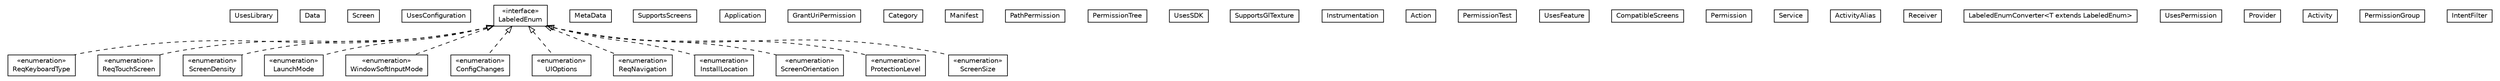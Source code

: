 #!/usr/local/bin/dot
#
# Class diagram 
# Generated by UMLGraph version 5.1 (http://www.umlgraph.org/)
#

digraph G {
	edge [fontname="Helvetica",fontsize=10,labelfontname="Helvetica",labelfontsize=10];
	node [fontname="Helvetica",fontsize=10,shape=plaintext];
	nodesep=0.25;
	ranksep=0.5;
	// org.androidtransfuse.model.manifest.UsesLibrary
	c264 [label=<<table title="org.androidtransfuse.model.manifest.UsesLibrary" border="0" cellborder="1" cellspacing="0" cellpadding="2" port="p" href="./UsesLibrary.html">
		<tr><td><table border="0" cellspacing="0" cellpadding="1">
<tr><td align="center" balign="center"> UsesLibrary </td></tr>
		</table></td></tr>
		</table>>, fontname="Helvetica", fontcolor="black", fontsize=10.0];
	// org.androidtransfuse.model.manifest.Data
	c265 [label=<<table title="org.androidtransfuse.model.manifest.Data" border="0" cellborder="1" cellspacing="0" cellpadding="2" port="p" href="./Data.html">
		<tr><td><table border="0" cellspacing="0" cellpadding="1">
<tr><td align="center" balign="center"> Data </td></tr>
		</table></td></tr>
		</table>>, fontname="Helvetica", fontcolor="black", fontsize=10.0];
	// org.androidtransfuse.model.manifest.Screen
	c266 [label=<<table title="org.androidtransfuse.model.manifest.Screen" border="0" cellborder="1" cellspacing="0" cellpadding="2" port="p" href="./Screen.html">
		<tr><td><table border="0" cellspacing="0" cellpadding="1">
<tr><td align="center" balign="center"> Screen </td></tr>
		</table></td></tr>
		</table>>, fontname="Helvetica", fontcolor="black", fontsize=10.0];
	// org.androidtransfuse.model.manifest.UsesConfiguration
	c267 [label=<<table title="org.androidtransfuse.model.manifest.UsesConfiguration" border="0" cellborder="1" cellspacing="0" cellpadding="2" port="p" href="./UsesConfiguration.html">
		<tr><td><table border="0" cellspacing="0" cellpadding="1">
<tr><td align="center" balign="center"> UsesConfiguration </td></tr>
		</table></td></tr>
		</table>>, fontname="Helvetica", fontcolor="black", fontsize=10.0];
	// org.androidtransfuse.model.manifest.ReqKeyboardType
	c268 [label=<<table title="org.androidtransfuse.model.manifest.ReqKeyboardType" border="0" cellborder="1" cellspacing="0" cellpadding="2" port="p" href="./ReqKeyboardType.html">
		<tr><td><table border="0" cellspacing="0" cellpadding="1">
<tr><td align="center" balign="center"> &#171;enumeration&#187; </td></tr>
<tr><td align="center" balign="center"> ReqKeyboardType </td></tr>
		</table></td></tr>
		</table>>, fontname="Helvetica", fontcolor="black", fontsize=10.0];
	// org.androidtransfuse.model.manifest.MetaData
	c269 [label=<<table title="org.androidtransfuse.model.manifest.MetaData" border="0" cellborder="1" cellspacing="0" cellpadding="2" port="p" href="./MetaData.html">
		<tr><td><table border="0" cellspacing="0" cellpadding="1">
<tr><td align="center" balign="center"> MetaData </td></tr>
		</table></td></tr>
		</table>>, fontname="Helvetica", fontcolor="black", fontsize=10.0];
	// org.androidtransfuse.model.manifest.SupportsScreens
	c270 [label=<<table title="org.androidtransfuse.model.manifest.SupportsScreens" border="0" cellborder="1" cellspacing="0" cellpadding="2" port="p" href="./SupportsScreens.html">
		<tr><td><table border="0" cellspacing="0" cellpadding="1">
<tr><td align="center" balign="center"> SupportsScreens </td></tr>
		</table></td></tr>
		</table>>, fontname="Helvetica", fontcolor="black", fontsize=10.0];
	// org.androidtransfuse.model.manifest.LabeledEnum
	c271 [label=<<table title="org.androidtransfuse.model.manifest.LabeledEnum" border="0" cellborder="1" cellspacing="0" cellpadding="2" port="p" href="./LabeledEnum.html">
		<tr><td><table border="0" cellspacing="0" cellpadding="1">
<tr><td align="center" balign="center"> &#171;interface&#187; </td></tr>
<tr><td align="center" balign="center"> LabeledEnum </td></tr>
		</table></td></tr>
		</table>>, fontname="Helvetica", fontcolor="black", fontsize=10.0];
	// org.androidtransfuse.model.manifest.Application
	c272 [label=<<table title="org.androidtransfuse.model.manifest.Application" border="0" cellborder="1" cellspacing="0" cellpadding="2" port="p" href="./Application.html">
		<tr><td><table border="0" cellspacing="0" cellpadding="1">
<tr><td align="center" balign="center"> Application </td></tr>
		</table></td></tr>
		</table>>, fontname="Helvetica", fontcolor="black", fontsize=10.0];
	// org.androidtransfuse.model.manifest.ReqTouchScreen
	c273 [label=<<table title="org.androidtransfuse.model.manifest.ReqTouchScreen" border="0" cellborder="1" cellspacing="0" cellpadding="2" port="p" href="./ReqTouchScreen.html">
		<tr><td><table border="0" cellspacing="0" cellpadding="1">
<tr><td align="center" balign="center"> &#171;enumeration&#187; </td></tr>
<tr><td align="center" balign="center"> ReqTouchScreen </td></tr>
		</table></td></tr>
		</table>>, fontname="Helvetica", fontcolor="black", fontsize=10.0];
	// org.androidtransfuse.model.manifest.GrantUriPermission
	c274 [label=<<table title="org.androidtransfuse.model.manifest.GrantUriPermission" border="0" cellborder="1" cellspacing="0" cellpadding="2" port="p" href="./GrantUriPermission.html">
		<tr><td><table border="0" cellspacing="0" cellpadding="1">
<tr><td align="center" balign="center"> GrantUriPermission </td></tr>
		</table></td></tr>
		</table>>, fontname="Helvetica", fontcolor="black", fontsize=10.0];
	// org.androidtransfuse.model.manifest.Category
	c275 [label=<<table title="org.androidtransfuse.model.manifest.Category" border="0" cellborder="1" cellspacing="0" cellpadding="2" port="p" href="./Category.html">
		<tr><td><table border="0" cellspacing="0" cellpadding="1">
<tr><td align="center" balign="center"> Category </td></tr>
		</table></td></tr>
		</table>>, fontname="Helvetica", fontcolor="black", fontsize=10.0];
	// org.androidtransfuse.model.manifest.Manifest
	c276 [label=<<table title="org.androidtransfuse.model.manifest.Manifest" border="0" cellborder="1" cellspacing="0" cellpadding="2" port="p" href="./Manifest.html">
		<tr><td><table border="0" cellspacing="0" cellpadding="1">
<tr><td align="center" balign="center"> Manifest </td></tr>
		</table></td></tr>
		</table>>, fontname="Helvetica", fontcolor="black", fontsize=10.0];
	// org.androidtransfuse.model.manifest.PathPermission
	c277 [label=<<table title="org.androidtransfuse.model.manifest.PathPermission" border="0" cellborder="1" cellspacing="0" cellpadding="2" port="p" href="./PathPermission.html">
		<tr><td><table border="0" cellspacing="0" cellpadding="1">
<tr><td align="center" balign="center"> PathPermission </td></tr>
		</table></td></tr>
		</table>>, fontname="Helvetica", fontcolor="black", fontsize=10.0];
	// org.androidtransfuse.model.manifest.PermissionTree
	c278 [label=<<table title="org.androidtransfuse.model.manifest.PermissionTree" border="0" cellborder="1" cellspacing="0" cellpadding="2" port="p" href="./PermissionTree.html">
		<tr><td><table border="0" cellspacing="0" cellpadding="1">
<tr><td align="center" balign="center"> PermissionTree </td></tr>
		</table></td></tr>
		</table>>, fontname="Helvetica", fontcolor="black", fontsize=10.0];
	// org.androidtransfuse.model.manifest.UsesSDK
	c279 [label=<<table title="org.androidtransfuse.model.manifest.UsesSDK" border="0" cellborder="1" cellspacing="0" cellpadding="2" port="p" href="./UsesSDK.html">
		<tr><td><table border="0" cellspacing="0" cellpadding="1">
<tr><td align="center" balign="center"> UsesSDK </td></tr>
		</table></td></tr>
		</table>>, fontname="Helvetica", fontcolor="black", fontsize=10.0];
	// org.androidtransfuse.model.manifest.ScreenDensity
	c280 [label=<<table title="org.androidtransfuse.model.manifest.ScreenDensity" border="0" cellborder="1" cellspacing="0" cellpadding="2" port="p" href="./ScreenDensity.html">
		<tr><td><table border="0" cellspacing="0" cellpadding="1">
<tr><td align="center" balign="center"> &#171;enumeration&#187; </td></tr>
<tr><td align="center" balign="center"> ScreenDensity </td></tr>
		</table></td></tr>
		</table>>, fontname="Helvetica", fontcolor="black", fontsize=10.0];
	// org.androidtransfuse.model.manifest.LaunchMode
	c281 [label=<<table title="org.androidtransfuse.model.manifest.LaunchMode" border="0" cellborder="1" cellspacing="0" cellpadding="2" port="p" href="./LaunchMode.html">
		<tr><td><table border="0" cellspacing="0" cellpadding="1">
<tr><td align="center" balign="center"> &#171;enumeration&#187; </td></tr>
<tr><td align="center" balign="center"> LaunchMode </td></tr>
		</table></td></tr>
		</table>>, fontname="Helvetica", fontcolor="black", fontsize=10.0];
	// org.androidtransfuse.model.manifest.WindowSoftInputMode
	c282 [label=<<table title="org.androidtransfuse.model.manifest.WindowSoftInputMode" border="0" cellborder="1" cellspacing="0" cellpadding="2" port="p" href="./WindowSoftInputMode.html">
		<tr><td><table border="0" cellspacing="0" cellpadding="1">
<tr><td align="center" balign="center"> &#171;enumeration&#187; </td></tr>
<tr><td align="center" balign="center"> WindowSoftInputMode </td></tr>
		</table></td></tr>
		</table>>, fontname="Helvetica", fontcolor="black", fontsize=10.0];
	// org.androidtransfuse.model.manifest.SupportsGlTexture
	c283 [label=<<table title="org.androidtransfuse.model.manifest.SupportsGlTexture" border="0" cellborder="1" cellspacing="0" cellpadding="2" port="p" href="./SupportsGlTexture.html">
		<tr><td><table border="0" cellspacing="0" cellpadding="1">
<tr><td align="center" balign="center"> SupportsGlTexture </td></tr>
		</table></td></tr>
		</table>>, fontname="Helvetica", fontcolor="black", fontsize=10.0];
	// org.androidtransfuse.model.manifest.Instrumentation
	c284 [label=<<table title="org.androidtransfuse.model.manifest.Instrumentation" border="0" cellborder="1" cellspacing="0" cellpadding="2" port="p" href="./Instrumentation.html">
		<tr><td><table border="0" cellspacing="0" cellpadding="1">
<tr><td align="center" balign="center"> Instrumentation </td></tr>
		</table></td></tr>
		</table>>, fontname="Helvetica", fontcolor="black", fontsize=10.0];
	// org.androidtransfuse.model.manifest.Action
	c285 [label=<<table title="org.androidtransfuse.model.manifest.Action" border="0" cellborder="1" cellspacing="0" cellpadding="2" port="p" href="./Action.html">
		<tr><td><table border="0" cellspacing="0" cellpadding="1">
<tr><td align="center" balign="center"> Action </td></tr>
		</table></td></tr>
		</table>>, fontname="Helvetica", fontcolor="black", fontsize=10.0];
	// org.androidtransfuse.model.manifest.ConfigChanges
	c286 [label=<<table title="org.androidtransfuse.model.manifest.ConfigChanges" border="0" cellborder="1" cellspacing="0" cellpadding="2" port="p" href="./ConfigChanges.html">
		<tr><td><table border="0" cellspacing="0" cellpadding="1">
<tr><td align="center" balign="center"> &#171;enumeration&#187; </td></tr>
<tr><td align="center" balign="center"> ConfigChanges </td></tr>
		</table></td></tr>
		</table>>, fontname="Helvetica", fontcolor="black", fontsize=10.0];
	// org.androidtransfuse.model.manifest.UIOptions
	c287 [label=<<table title="org.androidtransfuse.model.manifest.UIOptions" border="0" cellborder="1" cellspacing="0" cellpadding="2" port="p" href="./UIOptions.html">
		<tr><td><table border="0" cellspacing="0" cellpadding="1">
<tr><td align="center" balign="center"> &#171;enumeration&#187; </td></tr>
<tr><td align="center" balign="center"> UIOptions </td></tr>
		</table></td></tr>
		</table>>, fontname="Helvetica", fontcolor="black", fontsize=10.0];
	// org.androidtransfuse.model.manifest.PermissionTest
	c288 [label=<<table title="org.androidtransfuse.model.manifest.PermissionTest" border="0" cellborder="1" cellspacing="0" cellpadding="2" port="p" href="./PermissionTest.html">
		<tr><td><table border="0" cellspacing="0" cellpadding="1">
<tr><td align="center" balign="center"> PermissionTest </td></tr>
		</table></td></tr>
		</table>>, fontname="Helvetica", fontcolor="black", fontsize=10.0];
	// org.androidtransfuse.model.manifest.UsesFeature
	c289 [label=<<table title="org.androidtransfuse.model.manifest.UsesFeature" border="0" cellborder="1" cellspacing="0" cellpadding="2" port="p" href="./UsesFeature.html">
		<tr><td><table border="0" cellspacing="0" cellpadding="1">
<tr><td align="center" balign="center"> UsesFeature </td></tr>
		</table></td></tr>
		</table>>, fontname="Helvetica", fontcolor="black", fontsize=10.0];
	// org.androidtransfuse.model.manifest.CompatibleScreens
	c290 [label=<<table title="org.androidtransfuse.model.manifest.CompatibleScreens" border="0" cellborder="1" cellspacing="0" cellpadding="2" port="p" href="./CompatibleScreens.html">
		<tr><td><table border="0" cellspacing="0" cellpadding="1">
<tr><td align="center" balign="center"> CompatibleScreens </td></tr>
		</table></td></tr>
		</table>>, fontname="Helvetica", fontcolor="black", fontsize=10.0];
	// org.androidtransfuse.model.manifest.Permission
	c291 [label=<<table title="org.androidtransfuse.model.manifest.Permission" border="0" cellborder="1" cellspacing="0" cellpadding="2" port="p" href="./Permission.html">
		<tr><td><table border="0" cellspacing="0" cellpadding="1">
<tr><td align="center" balign="center"> Permission </td></tr>
		</table></td></tr>
		</table>>, fontname="Helvetica", fontcolor="black", fontsize=10.0];
	// org.androidtransfuse.model.manifest.Service
	c292 [label=<<table title="org.androidtransfuse.model.manifest.Service" border="0" cellborder="1" cellspacing="0" cellpadding="2" port="p" href="./Service.html">
		<tr><td><table border="0" cellspacing="0" cellpadding="1">
<tr><td align="center" balign="center"> Service </td></tr>
		</table></td></tr>
		</table>>, fontname="Helvetica", fontcolor="black", fontsize=10.0];
	// org.androidtransfuse.model.manifest.ReqNavigation
	c293 [label=<<table title="org.androidtransfuse.model.manifest.ReqNavigation" border="0" cellborder="1" cellspacing="0" cellpadding="2" port="p" href="./ReqNavigation.html">
		<tr><td><table border="0" cellspacing="0" cellpadding="1">
<tr><td align="center" balign="center"> &#171;enumeration&#187; </td></tr>
<tr><td align="center" balign="center"> ReqNavigation </td></tr>
		</table></td></tr>
		</table>>, fontname="Helvetica", fontcolor="black", fontsize=10.0];
	// org.androidtransfuse.model.manifest.InstallLocation
	c294 [label=<<table title="org.androidtransfuse.model.manifest.InstallLocation" border="0" cellborder="1" cellspacing="0" cellpadding="2" port="p" href="./InstallLocation.html">
		<tr><td><table border="0" cellspacing="0" cellpadding="1">
<tr><td align="center" balign="center"> &#171;enumeration&#187; </td></tr>
<tr><td align="center" balign="center"> InstallLocation </td></tr>
		</table></td></tr>
		</table>>, fontname="Helvetica", fontcolor="black", fontsize=10.0];
	// org.androidtransfuse.model.manifest.ActivityAlias
	c295 [label=<<table title="org.androidtransfuse.model.manifest.ActivityAlias" border="0" cellborder="1" cellspacing="0" cellpadding="2" port="p" href="./ActivityAlias.html">
		<tr><td><table border="0" cellspacing="0" cellpadding="1">
<tr><td align="center" balign="center"> ActivityAlias </td></tr>
		</table></td></tr>
		</table>>, fontname="Helvetica", fontcolor="black", fontsize=10.0];
	// org.androidtransfuse.model.manifest.Receiver
	c296 [label=<<table title="org.androidtransfuse.model.manifest.Receiver" border="0" cellborder="1" cellspacing="0" cellpadding="2" port="p" href="./Receiver.html">
		<tr><td><table border="0" cellspacing="0" cellpadding="1">
<tr><td align="center" balign="center"> Receiver </td></tr>
		</table></td></tr>
		</table>>, fontname="Helvetica", fontcolor="black", fontsize=10.0];
	// org.androidtransfuse.model.manifest.LabeledEnumConverter<T extends org.androidtransfuse.model.manifest.LabeledEnum>
	c297 [label=<<table title="org.androidtransfuse.model.manifest.LabeledEnumConverter" border="0" cellborder="1" cellspacing="0" cellpadding="2" port="p" href="./LabeledEnumConverter.html">
		<tr><td><table border="0" cellspacing="0" cellpadding="1">
<tr><td align="center" balign="center"> LabeledEnumConverter&lt;T extends LabeledEnum&gt; </td></tr>
		</table></td></tr>
		</table>>, fontname="Helvetica", fontcolor="black", fontsize=10.0];
	// org.androidtransfuse.model.manifest.UsesPermission
	c298 [label=<<table title="org.androidtransfuse.model.manifest.UsesPermission" border="0" cellborder="1" cellspacing="0" cellpadding="2" port="p" href="./UsesPermission.html">
		<tr><td><table border="0" cellspacing="0" cellpadding="1">
<tr><td align="center" balign="center"> UsesPermission </td></tr>
		</table></td></tr>
		</table>>, fontname="Helvetica", fontcolor="black", fontsize=10.0];
	// org.androidtransfuse.model.manifest.Provider
	c299 [label=<<table title="org.androidtransfuse.model.manifest.Provider" border="0" cellborder="1" cellspacing="0" cellpadding="2" port="p" href="./Provider.html">
		<tr><td><table border="0" cellspacing="0" cellpadding="1">
<tr><td align="center" balign="center"> Provider </td></tr>
		</table></td></tr>
		</table>>, fontname="Helvetica", fontcolor="black", fontsize=10.0];
	// org.androidtransfuse.model.manifest.ScreenOrientation
	c300 [label=<<table title="org.androidtransfuse.model.manifest.ScreenOrientation" border="0" cellborder="1" cellspacing="0" cellpadding="2" port="p" href="./ScreenOrientation.html">
		<tr><td><table border="0" cellspacing="0" cellpadding="1">
<tr><td align="center" balign="center"> &#171;enumeration&#187; </td></tr>
<tr><td align="center" balign="center"> ScreenOrientation </td></tr>
		</table></td></tr>
		</table>>, fontname="Helvetica", fontcolor="black", fontsize=10.0];
	// org.androidtransfuse.model.manifest.ProtectionLevel
	c301 [label=<<table title="org.androidtransfuse.model.manifest.ProtectionLevel" border="0" cellborder="1" cellspacing="0" cellpadding="2" port="p" href="./ProtectionLevel.html">
		<tr><td><table border="0" cellspacing="0" cellpadding="1">
<tr><td align="center" balign="center"> &#171;enumeration&#187; </td></tr>
<tr><td align="center" balign="center"> ProtectionLevel </td></tr>
		</table></td></tr>
		</table>>, fontname="Helvetica", fontcolor="black", fontsize=10.0];
	// org.androidtransfuse.model.manifest.Activity
	c302 [label=<<table title="org.androidtransfuse.model.manifest.Activity" border="0" cellborder="1" cellspacing="0" cellpadding="2" port="p" href="./Activity.html">
		<tr><td><table border="0" cellspacing="0" cellpadding="1">
<tr><td align="center" balign="center"> Activity </td></tr>
		</table></td></tr>
		</table>>, fontname="Helvetica", fontcolor="black", fontsize=10.0];
	// org.androidtransfuse.model.manifest.PermissionGroup
	c303 [label=<<table title="org.androidtransfuse.model.manifest.PermissionGroup" border="0" cellborder="1" cellspacing="0" cellpadding="2" port="p" href="./PermissionGroup.html">
		<tr><td><table border="0" cellspacing="0" cellpadding="1">
<tr><td align="center" balign="center"> PermissionGroup </td></tr>
		</table></td></tr>
		</table>>, fontname="Helvetica", fontcolor="black", fontsize=10.0];
	// org.androidtransfuse.model.manifest.IntentFilter
	c304 [label=<<table title="org.androidtransfuse.model.manifest.IntentFilter" border="0" cellborder="1" cellspacing="0" cellpadding="2" port="p" href="./IntentFilter.html">
		<tr><td><table border="0" cellspacing="0" cellpadding="1">
<tr><td align="center" balign="center"> IntentFilter </td></tr>
		</table></td></tr>
		</table>>, fontname="Helvetica", fontcolor="black", fontsize=10.0];
	// org.androidtransfuse.model.manifest.ScreenSize
	c305 [label=<<table title="org.androidtransfuse.model.manifest.ScreenSize" border="0" cellborder="1" cellspacing="0" cellpadding="2" port="p" href="./ScreenSize.html">
		<tr><td><table border="0" cellspacing="0" cellpadding="1">
<tr><td align="center" balign="center"> &#171;enumeration&#187; </td></tr>
<tr><td align="center" balign="center"> ScreenSize </td></tr>
		</table></td></tr>
		</table>>, fontname="Helvetica", fontcolor="black", fontsize=10.0];
	//org.androidtransfuse.model.manifest.ReqKeyboardType implements org.androidtransfuse.model.manifest.LabeledEnum
	c271:p -> c268:p [dir=back,arrowtail=empty,style=dashed];
	//org.androidtransfuse.model.manifest.ReqTouchScreen implements org.androidtransfuse.model.manifest.LabeledEnum
	c271:p -> c273:p [dir=back,arrowtail=empty,style=dashed];
	//org.androidtransfuse.model.manifest.ScreenDensity implements org.androidtransfuse.model.manifest.LabeledEnum
	c271:p -> c280:p [dir=back,arrowtail=empty,style=dashed];
	//org.androidtransfuse.model.manifest.LaunchMode implements org.androidtransfuse.model.manifest.LabeledEnum
	c271:p -> c281:p [dir=back,arrowtail=empty,style=dashed];
	//org.androidtransfuse.model.manifest.WindowSoftInputMode implements org.androidtransfuse.model.manifest.LabeledEnum
	c271:p -> c282:p [dir=back,arrowtail=empty,style=dashed];
	//org.androidtransfuse.model.manifest.ConfigChanges implements org.androidtransfuse.model.manifest.LabeledEnum
	c271:p -> c286:p [dir=back,arrowtail=empty,style=dashed];
	//org.androidtransfuse.model.manifest.UIOptions implements org.androidtransfuse.model.manifest.LabeledEnum
	c271:p -> c287:p [dir=back,arrowtail=empty,style=dashed];
	//org.androidtransfuse.model.manifest.ReqNavigation implements org.androidtransfuse.model.manifest.LabeledEnum
	c271:p -> c293:p [dir=back,arrowtail=empty,style=dashed];
	//org.androidtransfuse.model.manifest.InstallLocation implements org.androidtransfuse.model.manifest.LabeledEnum
	c271:p -> c294:p [dir=back,arrowtail=empty,style=dashed];
	//org.androidtransfuse.model.manifest.ScreenOrientation implements org.androidtransfuse.model.manifest.LabeledEnum
	c271:p -> c300:p [dir=back,arrowtail=empty,style=dashed];
	//org.androidtransfuse.model.manifest.ProtectionLevel implements org.androidtransfuse.model.manifest.LabeledEnum
	c271:p -> c301:p [dir=back,arrowtail=empty,style=dashed];
	//org.androidtransfuse.model.manifest.ScreenSize implements org.androidtransfuse.model.manifest.LabeledEnum
	c271:p -> c305:p [dir=back,arrowtail=empty,style=dashed];
}

